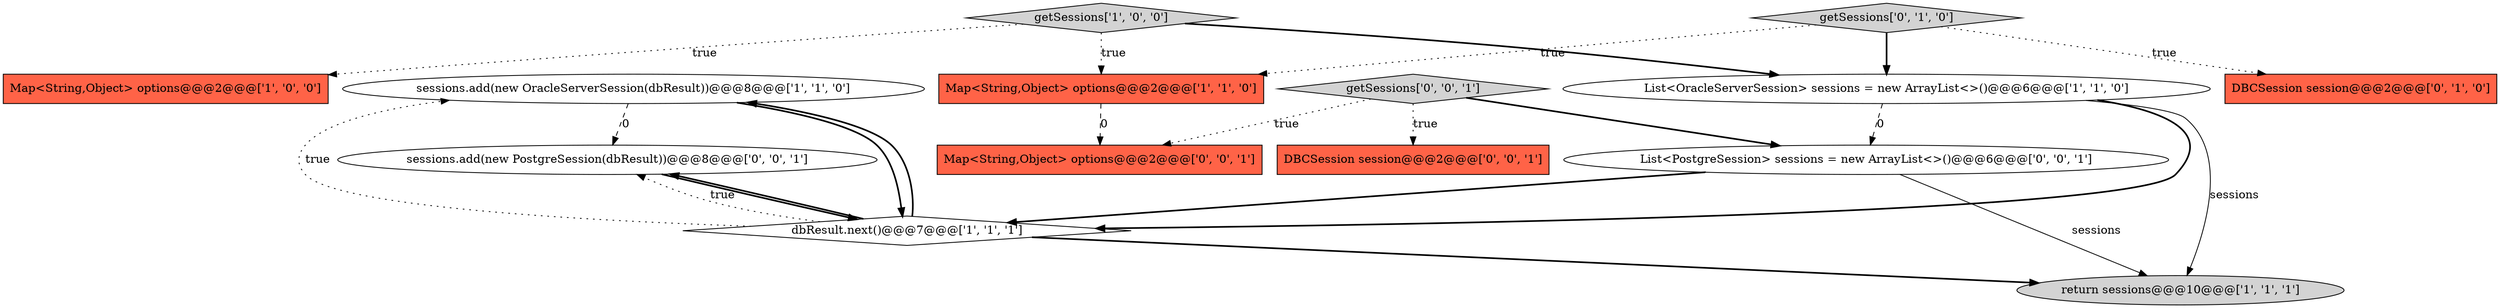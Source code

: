 digraph {
4 [style = filled, label = "sessions.add(new OracleServerSession(dbResult))@@@8@@@['1', '1', '0']", fillcolor = white, shape = ellipse image = "AAA0AAABBB1BBB"];
3 [style = filled, label = "getSessions['1', '0', '0']", fillcolor = lightgray, shape = diamond image = "AAA0AAABBB1BBB"];
0 [style = filled, label = "List<OracleServerSession> sessions = new ArrayList<>()@@@6@@@['1', '1', '0']", fillcolor = white, shape = ellipse image = "AAA0AAABBB1BBB"];
5 [style = filled, label = "Map<String,Object> options@@@2@@@['1', '1', '0']", fillcolor = tomato, shape = box image = "AAA0AAABBB1BBB"];
7 [style = filled, label = "DBCSession session@@@2@@@['0', '1', '0']", fillcolor = tomato, shape = box image = "AAA0AAABBB2BBB"];
8 [style = filled, label = "getSessions['0', '1', '0']", fillcolor = lightgray, shape = diamond image = "AAA0AAABBB2BBB"];
11 [style = filled, label = "sessions.add(new PostgreSession(dbResult))@@@8@@@['0', '0', '1']", fillcolor = white, shape = ellipse image = "AAA0AAABBB3BBB"];
12 [style = filled, label = "List<PostgreSession> sessions = new ArrayList<>()@@@6@@@['0', '0', '1']", fillcolor = white, shape = ellipse image = "AAA0AAABBB3BBB"];
1 [style = filled, label = "return sessions@@@10@@@['1', '1', '1']", fillcolor = lightgray, shape = ellipse image = "AAA0AAABBB1BBB"];
13 [style = filled, label = "getSessions['0', '0', '1']", fillcolor = lightgray, shape = diamond image = "AAA0AAABBB3BBB"];
9 [style = filled, label = "DBCSession session@@@2@@@['0', '0', '1']", fillcolor = tomato, shape = box image = "AAA0AAABBB3BBB"];
2 [style = filled, label = "Map<String,Object> options@@@2@@@['1', '0', '0']", fillcolor = tomato, shape = box image = "AAA0AAABBB1BBB"];
6 [style = filled, label = "dbResult.next()@@@7@@@['1', '1', '1']", fillcolor = white, shape = diamond image = "AAA0AAABBB1BBB"];
10 [style = filled, label = "Map<String,Object> options@@@2@@@['0', '0', '1']", fillcolor = tomato, shape = box image = "AAA0AAABBB3BBB"];
0->6 [style = bold, label=""];
4->6 [style = bold, label=""];
4->11 [style = dashed, label="0"];
6->4 [style = bold, label=""];
8->0 [style = bold, label=""];
6->11 [style = bold, label=""];
13->10 [style = dotted, label="true"];
11->6 [style = bold, label=""];
8->7 [style = dotted, label="true"];
13->9 [style = dotted, label="true"];
6->4 [style = dotted, label="true"];
13->12 [style = bold, label=""];
12->1 [style = solid, label="sessions"];
3->0 [style = bold, label=""];
3->2 [style = dotted, label="true"];
8->5 [style = dotted, label="true"];
5->10 [style = dashed, label="0"];
0->1 [style = solid, label="sessions"];
3->5 [style = dotted, label="true"];
6->1 [style = bold, label=""];
12->6 [style = bold, label=""];
6->11 [style = dotted, label="true"];
0->12 [style = dashed, label="0"];
}
